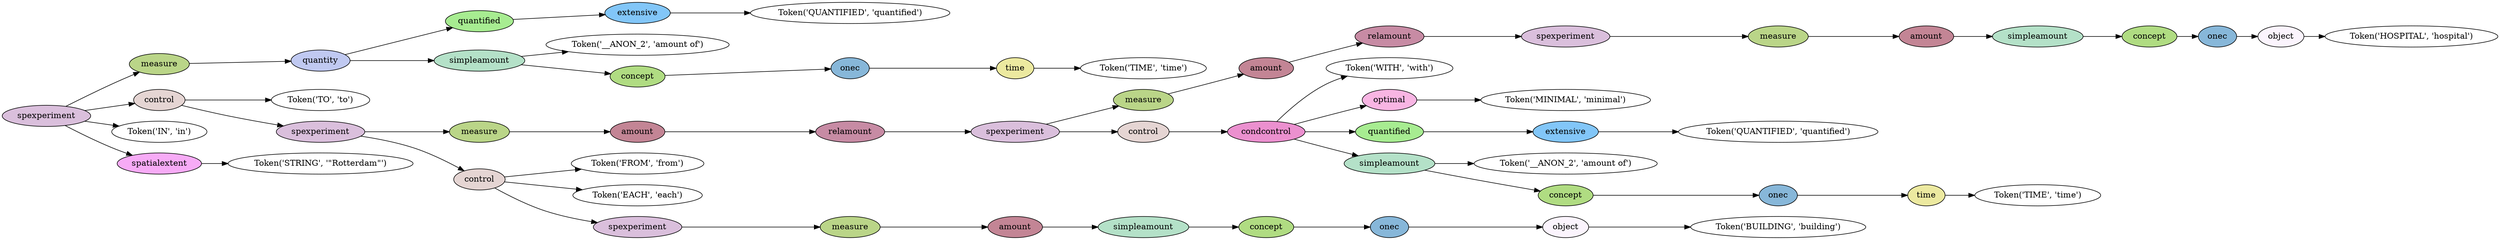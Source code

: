digraph G {
rankdir=LR;
0 [label="Token('QUANTIFIED', 'quantified')"];
1 [fillcolor="#82c6f8", label=extensive, style=filled];
1 -> 0;
2 [fillcolor="#a7ec91", label=quantified, style=filled];
2 -> 1;
3 [label="Token('__ANON_2', 'amount of')"];
4 [label="Token('TIME', 'time')"];
5 [fillcolor="#ece9a0", label=time, style=filled];
5 -> 4;
6 [fillcolor="#87b7d9", label=onec, style=filled];
6 -> 5;
7 [fillcolor="#b0dc82", label=concept, style=filled];
7 -> 6;
8 [fillcolor="#b4e1c8", label=simpleamount, style=filled];
8 -> 3;
8 -> 7;
9 [fillcolor="#c0c9f1", label=quantity, style=filled];
9 -> 2;
9 -> 8;
10 [fillcolor="#bad588", label=measure, style=filled];
10 -> 9;
11 [label="Token('TO', 'to')"];
12 [label="Token('HOSPITAL', 'hospital')"];
13 [fillcolor="#fbf4fd", label=object, style=filled];
13 -> 12;
14 [fillcolor="#87b7d9", label=onec, style=filled];
14 -> 13;
15 [fillcolor="#b0dc82", label=concept, style=filled];
15 -> 14;
16 [fillcolor="#b4e1c8", label=simpleamount, style=filled];
16 -> 15;
17 [fillcolor="#c38595", label=amount, style=filled];
17 -> 16;
18 [fillcolor="#bad588", label=measure, style=filled];
18 -> 17;
19 [fillcolor="#dabfdc", label=spexperiment, style=filled];
19 -> 18;
20 [fillcolor="#c78ba4", label=relamount, style=filled];
20 -> 19;
21 [fillcolor="#c38595", label=amount, style=filled];
21 -> 20;
22 [fillcolor="#bad588", label=measure, style=filled];
22 -> 21;
23 [label="Token('WITH', 'with')"];
24 [label="Token('MINIMAL', 'minimal')"];
25 [fillcolor="#f8b5e3", label=optimal, style=filled];
25 -> 24;
26 [label="Token('QUANTIFIED', 'quantified')"];
27 [fillcolor="#82c6f8", label=extensive, style=filled];
27 -> 26;
28 [fillcolor="#a7ec91", label=quantified, style=filled];
28 -> 27;
29 [label="Token('__ANON_2', 'amount of')"];
30 [label="Token('TIME', 'time')"];
31 [fillcolor="#ece9a0", label=time, style=filled];
31 -> 30;
32 [fillcolor="#87b7d9", label=onec, style=filled];
32 -> 31;
33 [fillcolor="#b0dc82", label=concept, style=filled];
33 -> 32;
34 [fillcolor="#b4e1c8", label=simpleamount, style=filled];
34 -> 29;
34 -> 33;
35 [fillcolor="#eb90cf", label=condcontrol, style=filled];
35 -> 23;
35 -> 25;
35 -> 28;
35 -> 34;
36 [fillcolor="#e5d5d3", label=control, style=filled];
36 -> 35;
37 [fillcolor="#dabfdc", label=spexperiment, style=filled];
37 -> 22;
37 -> 36;
38 [fillcolor="#c78ba4", label=relamount, style=filled];
38 -> 37;
39 [fillcolor="#c38595", label=amount, style=filled];
39 -> 38;
40 [fillcolor="#bad588", label=measure, style=filled];
40 -> 39;
41 [label="Token('FROM', 'from')"];
42 [label="Token('EACH', 'each')"];
43 [label="Token('BUILDING', 'building')"];
44 [fillcolor="#fbf4fd", label=object, style=filled];
44 -> 43;
45 [fillcolor="#87b7d9", label=onec, style=filled];
45 -> 44;
46 [fillcolor="#b0dc82", label=concept, style=filled];
46 -> 45;
47 [fillcolor="#b4e1c8", label=simpleamount, style=filled];
47 -> 46;
48 [fillcolor="#c38595", label=amount, style=filled];
48 -> 47;
49 [fillcolor="#bad588", label=measure, style=filled];
49 -> 48;
50 [fillcolor="#dabfdc", label=spexperiment, style=filled];
50 -> 49;
51 [fillcolor="#e5d5d3", label=control, style=filled];
51 -> 41;
51 -> 42;
51 -> 50;
52 [fillcolor="#dabfdc", label=spexperiment, style=filled];
52 -> 40;
52 -> 51;
53 [fillcolor="#e5d5d3", label=control, style=filled];
53 -> 11;
53 -> 52;
54 [label="Token('IN', 'in')"];
55 [label="Token('STRING', '\"Rotterdam\"')"];
56 [fillcolor="#f7abf6", label=spatialextent, style=filled];
56 -> 55;
57 [fillcolor="#dabfdc", label=spexperiment, style=filled];
57 -> 10;
57 -> 53;
57 -> 54;
57 -> 56;
}
